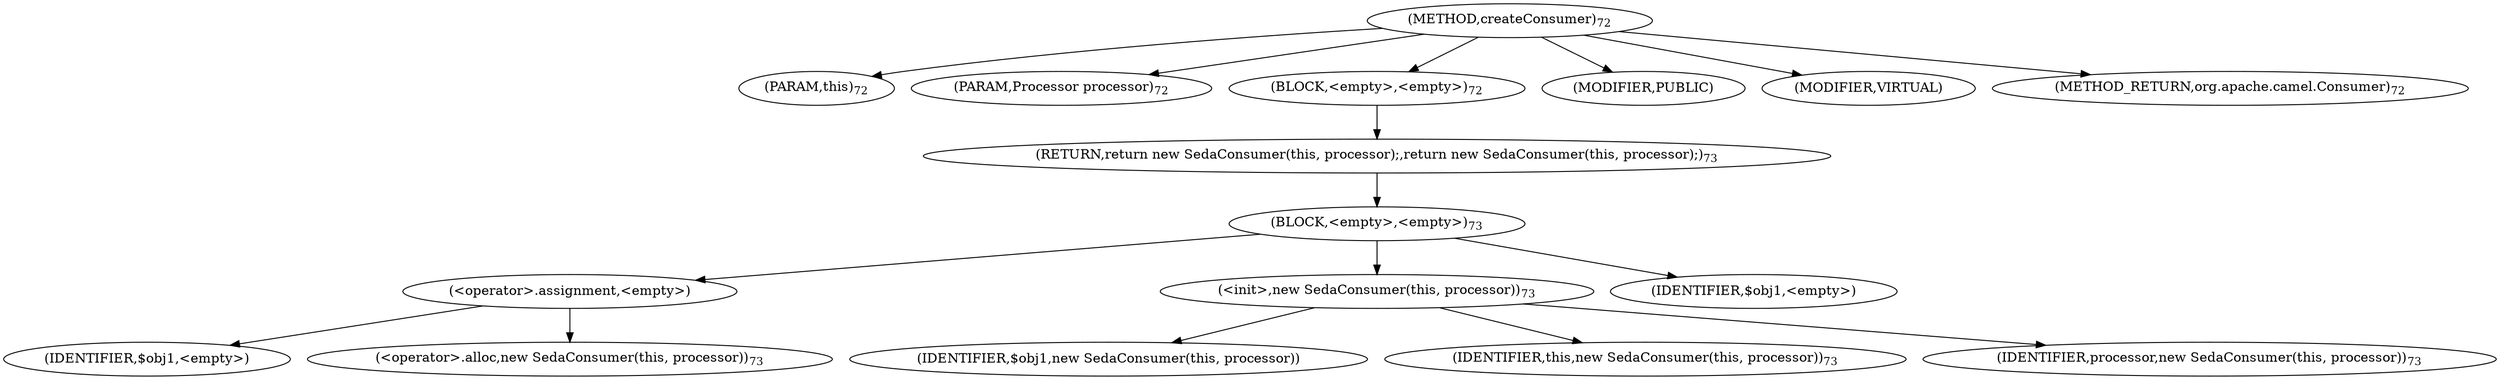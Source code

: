 digraph "createConsumer" {  
"106" [label = <(METHOD,createConsumer)<SUB>72</SUB>> ]
"16" [label = <(PARAM,this)<SUB>72</SUB>> ]
"107" [label = <(PARAM,Processor processor)<SUB>72</SUB>> ]
"108" [label = <(BLOCK,&lt;empty&gt;,&lt;empty&gt;)<SUB>72</SUB>> ]
"109" [label = <(RETURN,return new SedaConsumer(this, processor);,return new SedaConsumer(this, processor);)<SUB>73</SUB>> ]
"110" [label = <(BLOCK,&lt;empty&gt;,&lt;empty&gt;)<SUB>73</SUB>> ]
"111" [label = <(&lt;operator&gt;.assignment,&lt;empty&gt;)> ]
"112" [label = <(IDENTIFIER,$obj1,&lt;empty&gt;)> ]
"113" [label = <(&lt;operator&gt;.alloc,new SedaConsumer(this, processor))<SUB>73</SUB>> ]
"114" [label = <(&lt;init&gt;,new SedaConsumer(this, processor))<SUB>73</SUB>> ]
"115" [label = <(IDENTIFIER,$obj1,new SedaConsumer(this, processor))> ]
"15" [label = <(IDENTIFIER,this,new SedaConsumer(this, processor))<SUB>73</SUB>> ]
"116" [label = <(IDENTIFIER,processor,new SedaConsumer(this, processor))<SUB>73</SUB>> ]
"117" [label = <(IDENTIFIER,$obj1,&lt;empty&gt;)> ]
"118" [label = <(MODIFIER,PUBLIC)> ]
"119" [label = <(MODIFIER,VIRTUAL)> ]
"120" [label = <(METHOD_RETURN,org.apache.camel.Consumer)<SUB>72</SUB>> ]
  "106" -> "16" 
  "106" -> "107" 
  "106" -> "108" 
  "106" -> "118" 
  "106" -> "119" 
  "106" -> "120" 
  "108" -> "109" 
  "109" -> "110" 
  "110" -> "111" 
  "110" -> "114" 
  "110" -> "117" 
  "111" -> "112" 
  "111" -> "113" 
  "114" -> "115" 
  "114" -> "15" 
  "114" -> "116" 
}
